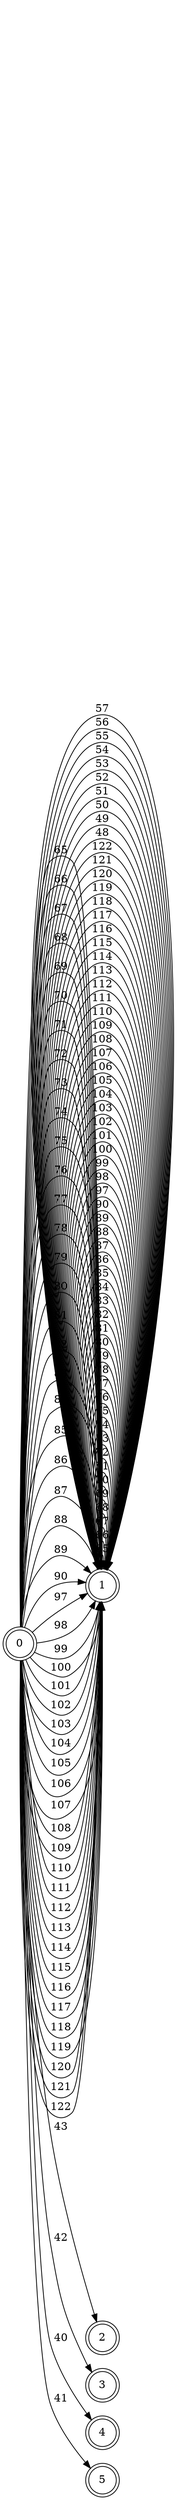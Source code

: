 // resultado
digraph "results/AFD Directo" {
	graph [rankdir=LR]
	2559947284752 [label=0 shape=doublecircle]
	2559947284368 [label=1 shape=doublecircle]
	2559947276736 [label=2 shape=doublecircle]
	2559947276352 [label=3 shape=doublecircle]
	2559947276688 [label=4 shape=doublecircle]
	2559947288112 [label=5 shape=doublecircle]
	2559947284752 -> 2559947284368 [label=65]
	2559947284752 -> 2559947284368 [label=66]
	2559947284752 -> 2559947284368 [label=67]
	2559947284752 -> 2559947284368 [label=68]
	2559947284752 -> 2559947284368 [label=69]
	2559947284752 -> 2559947284368 [label=70]
	2559947284752 -> 2559947284368 [label=71]
	2559947284752 -> 2559947284368 [label=72]
	2559947284752 -> 2559947284368 [label=73]
	2559947284752 -> 2559947284368 [label=74]
	2559947284752 -> 2559947284368 [label=75]
	2559947284752 -> 2559947284368 [label=76]
	2559947284752 -> 2559947284368 [label=77]
	2559947284752 -> 2559947284368 [label=78]
	2559947284752 -> 2559947284368 [label=79]
	2559947284752 -> 2559947284368 [label=80]
	2559947284752 -> 2559947284368 [label=81]
	2559947284752 -> 2559947284368 [label=82]
	2559947284752 -> 2559947284368 [label=83]
	2559947284752 -> 2559947284368 [label=84]
	2559947284752 -> 2559947284368 [label=85]
	2559947284752 -> 2559947284368 [label=86]
	2559947284752 -> 2559947284368 [label=87]
	2559947284752 -> 2559947284368 [label=88]
	2559947284752 -> 2559947284368 [label=89]
	2559947284752 -> 2559947284368 [label=90]
	2559947284752 -> 2559947284368 [label=97]
	2559947284752 -> 2559947284368 [label=98]
	2559947284752 -> 2559947284368 [label=99]
	2559947284752 -> 2559947284368 [label=100]
	2559947284752 -> 2559947284368 [label=101]
	2559947284752 -> 2559947284368 [label=102]
	2559947284752 -> 2559947284368 [label=103]
	2559947284752 -> 2559947284368 [label=104]
	2559947284752 -> 2559947284368 [label=105]
	2559947284752 -> 2559947284368 [label=106]
	2559947284752 -> 2559947284368 [label=107]
	2559947284752 -> 2559947284368 [label=108]
	2559947284752 -> 2559947284368 [label=109]
	2559947284752 -> 2559947284368 [label=110]
	2559947284752 -> 2559947284368 [label=111]
	2559947284752 -> 2559947284368 [label=112]
	2559947284752 -> 2559947284368 [label=113]
	2559947284752 -> 2559947284368 [label=114]
	2559947284752 -> 2559947284368 [label=115]
	2559947284752 -> 2559947284368 [label=116]
	2559947284752 -> 2559947284368 [label=117]
	2559947284752 -> 2559947284368 [label=118]
	2559947284752 -> 2559947284368 [label=119]
	2559947284752 -> 2559947284368 [label=120]
	2559947284752 -> 2559947284368 [label=121]
	2559947284752 -> 2559947284368 [label=122]
	2559947284752 -> 2559947276736 [label=43]
	2559947284752 -> 2559947276352 [label=42]
	2559947284752 -> 2559947276688 [label=40]
	2559947284752 -> 2559947288112 [label=41]
	2559947284368 -> 2559947284368 [label=65]
	2559947284368 -> 2559947284368 [label=66]
	2559947284368 -> 2559947284368 [label=67]
	2559947284368 -> 2559947284368 [label=68]
	2559947284368 -> 2559947284368 [label=69]
	2559947284368 -> 2559947284368 [label=70]
	2559947284368 -> 2559947284368 [label=71]
	2559947284368 -> 2559947284368 [label=72]
	2559947284368 -> 2559947284368 [label=73]
	2559947284368 -> 2559947284368 [label=74]
	2559947284368 -> 2559947284368 [label=75]
	2559947284368 -> 2559947284368 [label=76]
	2559947284368 -> 2559947284368 [label=77]
	2559947284368 -> 2559947284368 [label=78]
	2559947284368 -> 2559947284368 [label=79]
	2559947284368 -> 2559947284368 [label=80]
	2559947284368 -> 2559947284368 [label=81]
	2559947284368 -> 2559947284368 [label=82]
	2559947284368 -> 2559947284368 [label=83]
	2559947284368 -> 2559947284368 [label=84]
	2559947284368 -> 2559947284368 [label=85]
	2559947284368 -> 2559947284368 [label=86]
	2559947284368 -> 2559947284368 [label=87]
	2559947284368 -> 2559947284368 [label=88]
	2559947284368 -> 2559947284368 [label=89]
	2559947284368 -> 2559947284368 [label=90]
	2559947284368 -> 2559947284368 [label=97]
	2559947284368 -> 2559947284368 [label=98]
	2559947284368 -> 2559947284368 [label=99]
	2559947284368 -> 2559947284368 [label=100]
	2559947284368 -> 2559947284368 [label=101]
	2559947284368 -> 2559947284368 [label=102]
	2559947284368 -> 2559947284368 [label=103]
	2559947284368 -> 2559947284368 [label=104]
	2559947284368 -> 2559947284368 [label=105]
	2559947284368 -> 2559947284368 [label=106]
	2559947284368 -> 2559947284368 [label=107]
	2559947284368 -> 2559947284368 [label=108]
	2559947284368 -> 2559947284368 [label=109]
	2559947284368 -> 2559947284368 [label=110]
	2559947284368 -> 2559947284368 [label=111]
	2559947284368 -> 2559947284368 [label=112]
	2559947284368 -> 2559947284368 [label=113]
	2559947284368 -> 2559947284368 [label=114]
	2559947284368 -> 2559947284368 [label=115]
	2559947284368 -> 2559947284368 [label=116]
	2559947284368 -> 2559947284368 [label=117]
	2559947284368 -> 2559947284368 [label=118]
	2559947284368 -> 2559947284368 [label=119]
	2559947284368 -> 2559947284368 [label=120]
	2559947284368 -> 2559947284368 [label=121]
	2559947284368 -> 2559947284368 [label=122]
	2559947284368 -> 2559947284368 [label=48]
	2559947284368 -> 2559947284368 [label=49]
	2559947284368 -> 2559947284368 [label=50]
	2559947284368 -> 2559947284368 [label=51]
	2559947284368 -> 2559947284368 [label=52]
	2559947284368 -> 2559947284368 [label=53]
	2559947284368 -> 2559947284368 [label=54]
	2559947284368 -> 2559947284368 [label=55]
	2559947284368 -> 2559947284368 [label=56]
	2559947284368 -> 2559947284368 [label=57]
}
